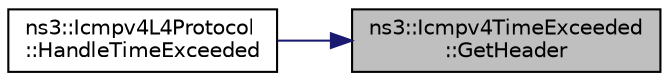 digraph "ns3::Icmpv4TimeExceeded::GetHeader"
{
 // LATEX_PDF_SIZE
  edge [fontname="Helvetica",fontsize="10",labelfontname="Helvetica",labelfontsize="10"];
  node [fontname="Helvetica",fontsize="10",shape=record];
  rankdir="RL";
  Node1 [label="ns3::Icmpv4TimeExceeded\l::GetHeader",height=0.2,width=0.4,color="black", fillcolor="grey75", style="filled", fontcolor="black",tooltip="Get the ICMP carried IPv4 header."];
  Node1 -> Node2 [dir="back",color="midnightblue",fontsize="10",style="solid",fontname="Helvetica"];
  Node2 [label="ns3::Icmpv4L4Protocol\l::HandleTimeExceeded",height=0.2,width=0.4,color="black", fillcolor="white", style="filled",URL="$classns3_1_1_icmpv4_l4_protocol.html#ad1b58eb883e6072756f79aa4b6f87291",tooltip="Handles an incoming ICMP Time Exceeded packet."];
}
